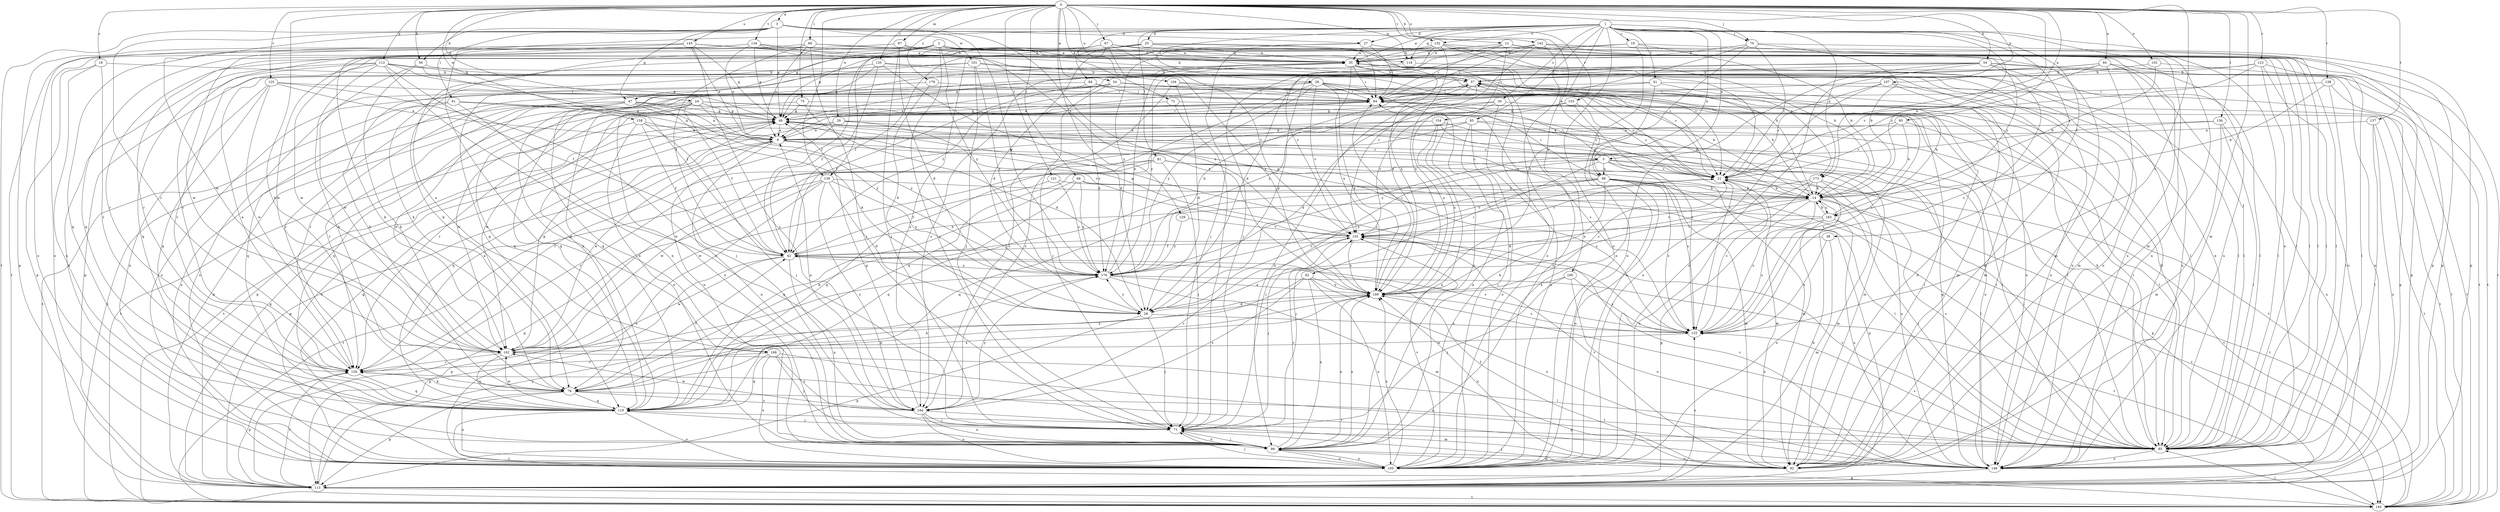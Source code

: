 strict digraph  {
0;
1;
2;
3;
5;
6;
12;
14;
18;
19;
20;
21;
24;
25;
26;
27;
28;
29;
34;
35;
38;
41;
42;
47;
49;
54;
56;
57;
60;
61;
62;
64;
66;
67;
70;
71;
72;
75;
78;
81;
83;
84;
85;
87;
92;
94;
95;
98;
99;
102;
104;
105;
107;
112;
113;
118;
119;
120;
121;
123;
125;
126;
129;
133;
134;
136;
137;
138;
139;
140;
142;
145;
148;
152;
153;
154;
155;
158;
160;
161;
162;
168;
169;
173;
176;
179;
183;
184;
0 -> 3  [label=a];
0 -> 12  [label=b];
0 -> 18  [label=c];
0 -> 24  [label=d];
0 -> 29  [label=e];
0 -> 34  [label=e];
0 -> 54  [label=h];
0 -> 56  [label=h];
0 -> 60  [label=i];
0 -> 66  [label=j];
0 -> 67  [label=j];
0 -> 70  [label=j];
0 -> 72  [label=k];
0 -> 75  [label=k];
0 -> 78  [label=k];
0 -> 87  [label=m];
0 -> 92  [label=m];
0 -> 94  [label=n];
0 -> 95  [label=n];
0 -> 102  [label=o];
0 -> 104  [label=o];
0 -> 107  [label=p];
0 -> 112  [label=p];
0 -> 118  [label=q];
0 -> 120  [label=r];
0 -> 121  [label=r];
0 -> 123  [label=r];
0 -> 125  [label=r];
0 -> 129  [label=s];
0 -> 133  [label=s];
0 -> 134  [label=t];
0 -> 136  [label=t];
0 -> 137  [label=t];
0 -> 138  [label=t];
0 -> 139  [label=t];
0 -> 142  [label=u];
0 -> 145  [label=u];
0 -> 152  [label=v];
0 -> 158  [label=w];
0 -> 173  [label=y];
0 -> 179  [label=z];
1 -> 5  [label=a];
1 -> 14  [label=b];
1 -> 19  [label=c];
1 -> 20  [label=c];
1 -> 25  [label=d];
1 -> 26  [label=d];
1 -> 27  [label=d];
1 -> 35  [label=e];
1 -> 38  [label=f];
1 -> 41  [label=f];
1 -> 70  [label=j];
1 -> 81  [label=l];
1 -> 83  [label=l];
1 -> 84  [label=l];
1 -> 92  [label=m];
1 -> 98  [label=n];
1 -> 105  [label=o];
1 -> 118  [label=q];
1 -> 148  [label=u];
1 -> 152  [label=v];
1 -> 160  [label=w];
1 -> 168  [label=x];
1 -> 173  [label=y];
1 -> 183  [label=z];
2 -> 35  [label=e];
2 -> 47  [label=g];
2 -> 71  [label=j];
2 -> 85  [label=l];
2 -> 118  [label=q];
2 -> 119  [label=q];
2 -> 126  [label=r];
2 -> 139  [label=t];
2 -> 148  [label=u];
2 -> 168  [label=x];
2 -> 173  [label=y];
2 -> 176  [label=y];
3 -> 27  [label=d];
3 -> 47  [label=g];
3 -> 49  [label=g];
3 -> 56  [label=h];
3 -> 61  [label=i];
3 -> 98  [label=n];
3 -> 126  [label=r];
3 -> 140  [label=t];
3 -> 153  [label=v];
3 -> 161  [label=w];
3 -> 162  [label=w];
3 -> 169  [label=x];
3 -> 176  [label=y];
5 -> 21  [label=c];
5 -> 62  [label=i];
5 -> 64  [label=i];
5 -> 71  [label=j];
5 -> 85  [label=l];
5 -> 98  [label=n];
5 -> 133  [label=s];
5 -> 148  [label=u];
5 -> 162  [label=w];
6 -> 5  [label=a];
6 -> 21  [label=c];
6 -> 99  [label=n];
6 -> 113  [label=p];
12 -> 35  [label=e];
12 -> 64  [label=i];
12 -> 71  [label=j];
12 -> 113  [label=p];
12 -> 148  [label=u];
12 -> 154  [label=v];
14 -> 57  [label=h];
14 -> 71  [label=j];
14 -> 85  [label=l];
14 -> 113  [label=p];
14 -> 133  [label=s];
14 -> 140  [label=t];
14 -> 155  [label=v];
14 -> 183  [label=z];
18 -> 57  [label=h];
18 -> 99  [label=n];
18 -> 113  [label=p];
18 -> 126  [label=r];
19 -> 14  [label=b];
19 -> 35  [label=e];
19 -> 78  [label=k];
19 -> 105  [label=o];
19 -> 183  [label=z];
20 -> 28  [label=d];
20 -> 49  [label=g];
20 -> 85  [label=l];
20 -> 105  [label=o];
20 -> 169  [label=x];
21 -> 14  [label=b];
21 -> 92  [label=m];
21 -> 140  [label=t];
21 -> 155  [label=v];
24 -> 14  [label=b];
24 -> 21  [label=c];
24 -> 42  [label=f];
24 -> 49  [label=g];
24 -> 99  [label=n];
24 -> 113  [label=p];
24 -> 119  [label=q];
24 -> 162  [label=w];
24 -> 176  [label=y];
25 -> 35  [label=e];
25 -> 42  [label=f];
25 -> 49  [label=g];
25 -> 64  [label=i];
25 -> 162  [label=w];
25 -> 169  [label=x];
26 -> 6  [label=a];
26 -> 64  [label=i];
26 -> 85  [label=l];
26 -> 99  [label=n];
26 -> 119  [label=q];
26 -> 133  [label=s];
26 -> 155  [label=v];
26 -> 169  [label=x];
26 -> 176  [label=y];
26 -> 184  [label=z];
27 -> 35  [label=e];
27 -> 64  [label=i];
27 -> 71  [label=j];
27 -> 92  [label=m];
27 -> 140  [label=t];
27 -> 184  [label=z];
28 -> 21  [label=c];
28 -> 71  [label=j];
28 -> 113  [label=p];
28 -> 133  [label=s];
28 -> 176  [label=y];
29 -> 6  [label=a];
29 -> 21  [label=c];
29 -> 92  [label=m];
29 -> 99  [label=n];
29 -> 119  [label=q];
29 -> 155  [label=v];
34 -> 6  [label=a];
34 -> 14  [label=b];
34 -> 21  [label=c];
34 -> 64  [label=i];
34 -> 71  [label=j];
34 -> 105  [label=o];
34 -> 126  [label=r];
34 -> 148  [label=u];
35 -> 57  [label=h];
35 -> 64  [label=i];
35 -> 85  [label=l];
35 -> 105  [label=o];
35 -> 148  [label=u];
35 -> 169  [label=x];
35 -> 176  [label=y];
35 -> 184  [label=z];
38 -> 42  [label=f];
38 -> 92  [label=m];
38 -> 133  [label=s];
41 -> 64  [label=i];
41 -> 92  [label=m];
41 -> 105  [label=o];
41 -> 113  [label=p];
41 -> 119  [label=q];
42 -> 14  [label=b];
42 -> 99  [label=n];
42 -> 113  [label=p];
42 -> 133  [label=s];
42 -> 162  [label=w];
42 -> 176  [label=y];
47 -> 6  [label=a];
47 -> 28  [label=d];
47 -> 49  [label=g];
47 -> 105  [label=o];
47 -> 126  [label=r];
47 -> 133  [label=s];
47 -> 140  [label=t];
47 -> 162  [label=w];
47 -> 176  [label=y];
49 -> 6  [label=a];
49 -> 64  [label=i];
49 -> 85  [label=l];
49 -> 105  [label=o];
49 -> 140  [label=t];
54 -> 49  [label=g];
54 -> 57  [label=h];
54 -> 64  [label=i];
54 -> 85  [label=l];
54 -> 99  [label=n];
54 -> 105  [label=o];
54 -> 133  [label=s];
54 -> 140  [label=t];
54 -> 148  [label=u];
56 -> 42  [label=f];
56 -> 57  [label=h];
56 -> 78  [label=k];
56 -> 162  [label=w];
57 -> 64  [label=i];
57 -> 85  [label=l];
57 -> 99  [label=n];
57 -> 119  [label=q];
57 -> 176  [label=y];
60 -> 6  [label=a];
60 -> 35  [label=e];
60 -> 42  [label=f];
60 -> 71  [label=j];
60 -> 85  [label=l];
60 -> 126  [label=r];
61 -> 6  [label=a];
61 -> 49  [label=g];
61 -> 119  [label=q];
61 -> 140  [label=t];
61 -> 184  [label=z];
62 -> 78  [label=k];
62 -> 99  [label=n];
62 -> 105  [label=o];
62 -> 148  [label=u];
62 -> 169  [label=x];
62 -> 184  [label=z];
64 -> 49  [label=g];
64 -> 113  [label=p];
64 -> 126  [label=r];
64 -> 162  [label=w];
66 -> 14  [label=b];
66 -> 78  [label=k];
66 -> 85  [label=l];
66 -> 119  [label=q];
66 -> 176  [label=y];
67 -> 14  [label=b];
67 -> 28  [label=d];
67 -> 35  [label=e];
67 -> 42  [label=f];
67 -> 85  [label=l];
67 -> 126  [label=r];
67 -> 155  [label=v];
67 -> 162  [label=w];
67 -> 169  [label=x];
70 -> 14  [label=b];
70 -> 21  [label=c];
70 -> 35  [label=e];
70 -> 85  [label=l];
70 -> 155  [label=v];
70 -> 169  [label=x];
71 -> 85  [label=l];
71 -> 99  [label=n];
72 -> 49  [label=g];
72 -> 71  [label=j];
72 -> 140  [label=t];
75 -> 28  [label=d];
75 -> 49  [label=g];
75 -> 78  [label=k];
75 -> 85  [label=l];
78 -> 42  [label=f];
78 -> 85  [label=l];
78 -> 105  [label=o];
78 -> 113  [label=p];
78 -> 119  [label=q];
78 -> 169  [label=x];
78 -> 184  [label=z];
81 -> 21  [label=c];
81 -> 71  [label=j];
81 -> 92  [label=m];
81 -> 119  [label=q];
81 -> 126  [label=r];
81 -> 133  [label=s];
81 -> 162  [label=w];
83 -> 6  [label=a];
83 -> 99  [label=n];
83 -> 105  [label=o];
83 -> 119  [label=q];
83 -> 140  [label=t];
83 -> 148  [label=u];
83 -> 162  [label=w];
84 -> 42  [label=f];
84 -> 64  [label=i];
84 -> 126  [label=r];
84 -> 140  [label=t];
84 -> 176  [label=y];
85 -> 21  [label=c];
85 -> 35  [label=e];
85 -> 57  [label=h];
85 -> 119  [label=q];
85 -> 133  [label=s];
85 -> 148  [label=u];
85 -> 155  [label=v];
85 -> 169  [label=x];
87 -> 21  [label=c];
87 -> 28  [label=d];
87 -> 35  [label=e];
87 -> 71  [label=j];
87 -> 105  [label=o];
87 -> 140  [label=t];
92 -> 42  [label=f];
92 -> 57  [label=h];
92 -> 64  [label=i];
92 -> 71  [label=j];
92 -> 155  [label=v];
92 -> 169  [label=x];
94 -> 21  [label=c];
94 -> 28  [label=d];
94 -> 42  [label=f];
94 -> 57  [label=h];
94 -> 85  [label=l];
94 -> 92  [label=m];
94 -> 140  [label=t];
94 -> 148  [label=u];
95 -> 6  [label=a];
95 -> 14  [label=b];
95 -> 21  [label=c];
95 -> 85  [label=l];
98 -> 14  [label=b];
98 -> 64  [label=i];
98 -> 85  [label=l];
98 -> 92  [label=m];
98 -> 105  [label=o];
98 -> 113  [label=p];
98 -> 119  [label=q];
98 -> 133  [label=s];
98 -> 155  [label=v];
98 -> 169  [label=x];
98 -> 176  [label=y];
98 -> 49  [label=c];
99 -> 71  [label=j];
99 -> 92  [label=m];
99 -> 105  [label=o];
99 -> 148  [label=u];
99 -> 155  [label=v];
99 -> 169  [label=x];
102 -> 14  [label=b];
102 -> 57  [label=h];
102 -> 85  [label=l];
104 -> 28  [label=d];
104 -> 64  [label=i];
104 -> 133  [label=s];
104 -> 184  [label=z];
105 -> 49  [label=g];
105 -> 57  [label=h];
105 -> 64  [label=i];
105 -> 71  [label=j];
105 -> 99  [label=n];
105 -> 155  [label=v];
105 -> 169  [label=x];
107 -> 21  [label=c];
107 -> 64  [label=i];
107 -> 92  [label=m];
107 -> 105  [label=o];
107 -> 148  [label=u];
112 -> 42  [label=f];
112 -> 49  [label=g];
112 -> 57  [label=h];
112 -> 78  [label=k];
112 -> 92  [label=m];
112 -> 99  [label=n];
112 -> 105  [label=o];
112 -> 119  [label=q];
112 -> 126  [label=r];
113 -> 14  [label=b];
113 -> 49  [label=g];
113 -> 126  [label=r];
113 -> 133  [label=s];
113 -> 140  [label=t];
113 -> 176  [label=y];
118 -> 85  [label=l];
118 -> 99  [label=n];
119 -> 71  [label=j];
119 -> 105  [label=o];
119 -> 140  [label=t];
119 -> 162  [label=w];
120 -> 21  [label=c];
120 -> 28  [label=d];
120 -> 42  [label=f];
120 -> 49  [label=g];
120 -> 57  [label=h];
120 -> 119  [label=q];
121 -> 14  [label=b];
121 -> 42  [label=f];
121 -> 176  [label=y];
123 -> 21  [label=c];
123 -> 57  [label=h];
123 -> 85  [label=l];
123 -> 113  [label=p];
123 -> 119  [label=q];
123 -> 148  [label=u];
125 -> 6  [label=a];
125 -> 64  [label=i];
125 -> 71  [label=j];
125 -> 99  [label=n];
125 -> 119  [label=q];
125 -> 162  [label=w];
126 -> 6  [label=a];
126 -> 35  [label=e];
126 -> 78  [label=k];
126 -> 113  [label=p];
126 -> 119  [label=q];
129 -> 155  [label=v];
129 -> 176  [label=y];
133 -> 21  [label=c];
133 -> 162  [label=w];
134 -> 6  [label=a];
134 -> 35  [label=e];
134 -> 49  [label=g];
134 -> 57  [label=h];
134 -> 119  [label=q];
134 -> 162  [label=w];
134 -> 169  [label=x];
136 -> 6  [label=a];
136 -> 85  [label=l];
136 -> 92  [label=m];
136 -> 148  [label=u];
136 -> 176  [label=y];
137 -> 6  [label=a];
137 -> 85  [label=l];
137 -> 140  [label=t];
137 -> 148  [label=u];
138 -> 14  [label=b];
138 -> 64  [label=i];
138 -> 85  [label=l];
138 -> 140  [label=t];
139 -> 14  [label=b];
139 -> 28  [label=d];
139 -> 105  [label=o];
139 -> 113  [label=p];
139 -> 140  [label=t];
139 -> 176  [label=y];
139 -> 184  [label=z];
140 -> 85  [label=l];
142 -> 28  [label=d];
142 -> 35  [label=e];
142 -> 64  [label=i];
142 -> 85  [label=l];
142 -> 105  [label=o];
142 -> 113  [label=p];
142 -> 148  [label=u];
142 -> 169  [label=x];
145 -> 6  [label=a];
145 -> 21  [label=c];
145 -> 35  [label=e];
145 -> 49  [label=g];
145 -> 78  [label=k];
145 -> 105  [label=o];
145 -> 113  [label=p];
145 -> 184  [label=z];
148 -> 49  [label=g];
148 -> 64  [label=i];
148 -> 113  [label=p];
148 -> 126  [label=r];
148 -> 155  [label=v];
152 -> 14  [label=b];
152 -> 21  [label=c];
152 -> 35  [label=e];
152 -> 78  [label=k];
152 -> 113  [label=p];
152 -> 155  [label=v];
152 -> 169  [label=x];
152 -> 176  [label=y];
153 -> 21  [label=c];
153 -> 49  [label=g];
153 -> 133  [label=s];
153 -> 155  [label=v];
154 -> 6  [label=a];
154 -> 21  [label=c];
154 -> 99  [label=n];
154 -> 126  [label=r];
154 -> 133  [label=s];
154 -> 169  [label=x];
155 -> 42  [label=f];
155 -> 49  [label=g];
155 -> 71  [label=j];
155 -> 169  [label=x];
158 -> 6  [label=a];
158 -> 42  [label=f];
158 -> 71  [label=j];
158 -> 99  [label=n];
158 -> 133  [label=s];
158 -> 140  [label=t];
160 -> 71  [label=j];
160 -> 133  [label=s];
160 -> 148  [label=u];
160 -> 169  [label=x];
161 -> 57  [label=h];
161 -> 71  [label=j];
161 -> 78  [label=k];
161 -> 113  [label=p];
161 -> 148  [label=u];
161 -> 176  [label=y];
162 -> 6  [label=a];
162 -> 49  [label=g];
162 -> 85  [label=l];
162 -> 119  [label=q];
162 -> 126  [label=r];
162 -> 169  [label=x];
168 -> 71  [label=j];
168 -> 105  [label=o];
168 -> 119  [label=q];
168 -> 126  [label=r];
168 -> 148  [label=u];
168 -> 184  [label=z];
169 -> 21  [label=c];
169 -> 28  [label=d];
169 -> 64  [label=i];
169 -> 78  [label=k];
169 -> 99  [label=n];
169 -> 133  [label=s];
173 -> 14  [label=b];
173 -> 28  [label=d];
173 -> 92  [label=m];
173 -> 105  [label=o];
173 -> 113  [label=p];
173 -> 119  [label=q];
176 -> 35  [label=e];
176 -> 57  [label=h];
176 -> 92  [label=m];
176 -> 113  [label=p];
176 -> 140  [label=t];
176 -> 169  [label=x];
179 -> 28  [label=d];
179 -> 64  [label=i];
179 -> 105  [label=o];
183 -> 14  [label=b];
183 -> 49  [label=g];
183 -> 57  [label=h];
183 -> 105  [label=o];
183 -> 133  [label=s];
183 -> 140  [label=t];
183 -> 148  [label=u];
183 -> 155  [label=v];
184 -> 6  [label=a];
184 -> 49  [label=g];
184 -> 71  [label=j];
184 -> 92  [label=m];
184 -> 99  [label=n];
184 -> 105  [label=o];
184 -> 155  [label=v];
184 -> 162  [label=w];
184 -> 176  [label=y];
}
